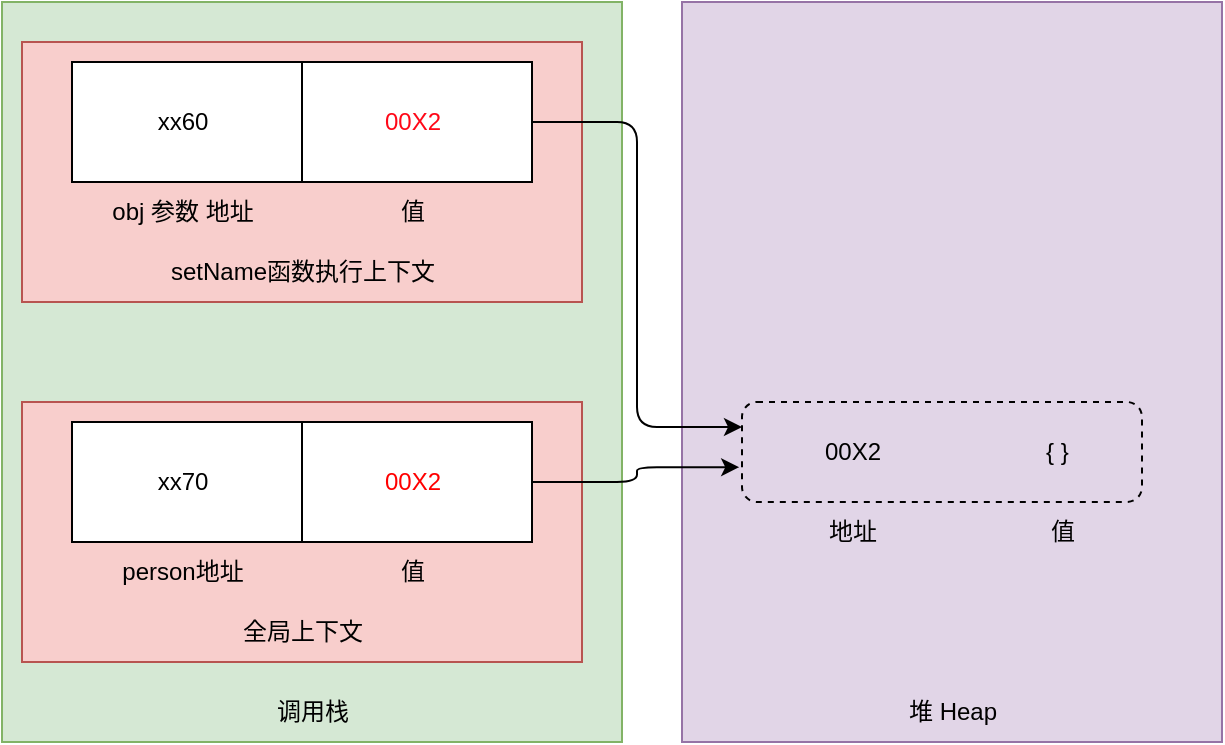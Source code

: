 <mxfile version="20.5.1" type="github">
  <diagram id="Zebp7ziqv2WH2bwczBr7" name="第 1 页">
    <mxGraphModel dx="1426" dy="794" grid="1" gridSize="10" guides="1" tooltips="1" connect="1" arrows="1" fold="1" page="1" pageScale="1" pageWidth="3300" pageHeight="4681" math="0" shadow="0">
      <root>
        <mxCell id="0" />
        <mxCell id="1" parent="0" />
        <mxCell id="Zr-PAs9rJy96_F0W5X41-1" value="" style="rounded=0;whiteSpace=wrap;html=1;fillColor=#d5e8d4;strokeColor=#82b366;" vertex="1" parent="1">
          <mxGeometry x="520" y="160" width="310" height="370" as="geometry" />
        </mxCell>
        <mxCell id="Zr-PAs9rJy96_F0W5X41-2" value="调用栈" style="text;html=1;align=center;verticalAlign=middle;resizable=0;points=[];autosize=1;strokeColor=none;fillColor=none;fontColor=#000000;" vertex="1" parent="1">
          <mxGeometry x="645" y="500" width="60" height="30" as="geometry" />
        </mxCell>
        <mxCell id="Zr-PAs9rJy96_F0W5X41-3" value="" style="whiteSpace=wrap;html=1;fillColor=#f8cecc;strokeColor=#b85450;" vertex="1" parent="1">
          <mxGeometry x="530" y="180" width="280" height="130" as="geometry" />
        </mxCell>
        <mxCell id="Zr-PAs9rJy96_F0W5X41-4" value="setName函数执行上下文" style="text;html=1;align=center;verticalAlign=middle;resizable=0;points=[];autosize=1;strokeColor=none;fillColor=none;fontColor=#000000;" vertex="1" parent="1">
          <mxGeometry x="590" y="280" width="160" height="30" as="geometry" />
        </mxCell>
        <mxCell id="Zr-PAs9rJy96_F0W5X41-5" value="" style="group" vertex="1" connectable="0" parent="1">
          <mxGeometry x="555" y="280" width="230" height="60" as="geometry" />
        </mxCell>
        <mxCell id="Zr-PAs9rJy96_F0W5X41-6" value="" style="group" vertex="1" connectable="0" parent="Zr-PAs9rJy96_F0W5X41-5">
          <mxGeometry y="-90" width="230" height="60" as="geometry" />
        </mxCell>
        <mxCell id="Zr-PAs9rJy96_F0W5X41-7" value="" style="rounded=0;whiteSpace=wrap;html=1;fontColor=#000000;" vertex="1" parent="Zr-PAs9rJy96_F0W5X41-6">
          <mxGeometry width="230" height="60" as="geometry" />
        </mxCell>
        <mxCell id="Zr-PAs9rJy96_F0W5X41-8" value="xx60" style="text;html=1;align=center;verticalAlign=middle;resizable=0;points=[];autosize=1;strokeColor=none;fillColor=none;fontColor=#000000;" vertex="1" parent="Zr-PAs9rJy96_F0W5X41-6">
          <mxGeometry x="30" y="15" width="50" height="30" as="geometry" />
        </mxCell>
        <mxCell id="Zr-PAs9rJy96_F0W5X41-9" value="&lt;font color=&quot;#ff0818&quot;&gt;00X2&lt;/font&gt;" style="text;html=1;align=center;verticalAlign=middle;resizable=0;points=[];autosize=1;strokeColor=none;fillColor=none;fontColor=#000000;" vertex="1" parent="Zr-PAs9rJy96_F0W5X41-6">
          <mxGeometry x="145" y="15" width="50" height="30" as="geometry" />
        </mxCell>
        <mxCell id="Zr-PAs9rJy96_F0W5X41-10" value="" style="endArrow=none;html=1;rounded=0;fontColor=#000000;entryX=0.5;entryY=0;entryDx=0;entryDy=0;exitX=0.5;exitY=1;exitDx=0;exitDy=0;" edge="1" parent="Zr-PAs9rJy96_F0W5X41-6" source="Zr-PAs9rJy96_F0W5X41-7" target="Zr-PAs9rJy96_F0W5X41-7">
          <mxGeometry width="50" height="50" relative="1" as="geometry">
            <mxPoint x="260" y="500" as="sourcePoint" />
            <mxPoint x="310" y="450" as="targetPoint" />
          </mxGeometry>
        </mxCell>
        <mxCell id="Zr-PAs9rJy96_F0W5X41-11" value="" style="rounded=0;whiteSpace=wrap;html=1;fillColor=#e1d5e7;strokeColor=#9673a6;labelBackgroundColor=default;" vertex="1" parent="1">
          <mxGeometry x="860" y="160" width="270" height="370" as="geometry" />
        </mxCell>
        <mxCell id="Zr-PAs9rJy96_F0W5X41-12" value="00X2" style="text;html=1;align=center;verticalAlign=middle;resizable=0;points=[];autosize=1;strokeColor=none;fillColor=none;fontColor=#000000;" vertex="1" parent="1">
          <mxGeometry x="920" y="370" width="50" height="30" as="geometry" />
        </mxCell>
        <mxCell id="Zr-PAs9rJy96_F0W5X41-13" value="堆 Heap" style="text;html=1;align=center;verticalAlign=middle;resizable=0;points=[];autosize=1;strokeColor=none;fillColor=none;fontColor=#000000;" vertex="1" parent="1">
          <mxGeometry x="960" y="500" width="70" height="30" as="geometry" />
        </mxCell>
        <mxCell id="Zr-PAs9rJy96_F0W5X41-14" value="{ }" style="text;html=1;align=left;verticalAlign=middle;resizable=0;points=[];autosize=1;strokeColor=none;fillColor=none;fontColor=#000000;" vertex="1" parent="1">
          <mxGeometry x="1040" y="370" width="30" height="30" as="geometry" />
        </mxCell>
        <mxCell id="Zr-PAs9rJy96_F0W5X41-15" value="obj 参数 地址" style="text;html=1;align=center;verticalAlign=middle;resizable=0;points=[];autosize=1;strokeColor=none;fillColor=none;fontColor=#000000;" vertex="1" parent="1">
          <mxGeometry x="565" y="250" width="90" height="30" as="geometry" />
        </mxCell>
        <mxCell id="Zr-PAs9rJy96_F0W5X41-16" value="" style="rounded=1;whiteSpace=wrap;html=1;fillColor=none;dashed=1;" vertex="1" parent="1">
          <mxGeometry x="890" y="360" width="200" height="50" as="geometry" />
        </mxCell>
        <mxCell id="Zr-PAs9rJy96_F0W5X41-17" value="值" style="text;html=1;align=center;verticalAlign=middle;resizable=0;points=[];autosize=1;strokeColor=none;fillColor=none;fontColor=#000000;" vertex="1" parent="1">
          <mxGeometry x="705" y="250" width="40" height="30" as="geometry" />
        </mxCell>
        <mxCell id="Zr-PAs9rJy96_F0W5X41-18" value="地址" style="text;html=1;align=center;verticalAlign=middle;resizable=0;points=[];autosize=1;strokeColor=none;fillColor=none;fontColor=#000000;" vertex="1" parent="1">
          <mxGeometry x="920" y="410" width="50" height="30" as="geometry" />
        </mxCell>
        <mxCell id="Zr-PAs9rJy96_F0W5X41-19" value="值" style="text;html=1;align=center;verticalAlign=middle;resizable=0;points=[];autosize=1;strokeColor=none;fillColor=none;fontColor=#000000;" vertex="1" parent="1">
          <mxGeometry x="1030" y="410" width="40" height="30" as="geometry" />
        </mxCell>
        <mxCell id="Zr-PAs9rJy96_F0W5X41-20" value="" style="whiteSpace=wrap;html=1;fillColor=#f8cecc;strokeColor=#b85450;" vertex="1" parent="1">
          <mxGeometry x="530" y="360" width="280" height="130" as="geometry" />
        </mxCell>
        <mxCell id="Zr-PAs9rJy96_F0W5X41-21" value="全局上下文" style="text;html=1;align=center;verticalAlign=middle;resizable=0;points=[];autosize=1;strokeColor=none;fillColor=none;fontColor=#000000;" vertex="1" parent="1">
          <mxGeometry x="630" y="460" width="80" height="30" as="geometry" />
        </mxCell>
        <mxCell id="Zr-PAs9rJy96_F0W5X41-22" value="" style="group" vertex="1" connectable="0" parent="1">
          <mxGeometry x="555" y="370" width="230" height="60" as="geometry" />
        </mxCell>
        <mxCell id="Zr-PAs9rJy96_F0W5X41-23" value="" style="rounded=0;whiteSpace=wrap;html=1;fontColor=#000000;" vertex="1" parent="Zr-PAs9rJy96_F0W5X41-22">
          <mxGeometry width="230" height="60" as="geometry" />
        </mxCell>
        <mxCell id="Zr-PAs9rJy96_F0W5X41-24" value="xx70" style="text;html=1;align=center;verticalAlign=middle;resizable=0;points=[];autosize=1;strokeColor=none;fillColor=none;fontColor=#000000;" vertex="1" parent="Zr-PAs9rJy96_F0W5X41-22">
          <mxGeometry x="30" y="15" width="50" height="30" as="geometry" />
        </mxCell>
        <mxCell id="Zr-PAs9rJy96_F0W5X41-25" value="&lt;font color=&quot;#ff0000&quot;&gt;00X2&lt;/font&gt;" style="text;html=1;align=center;verticalAlign=middle;resizable=0;points=[];autosize=1;strokeColor=none;fillColor=none;fontColor=#000000;" vertex="1" parent="Zr-PAs9rJy96_F0W5X41-22">
          <mxGeometry x="145" y="15" width="50" height="30" as="geometry" />
        </mxCell>
        <mxCell id="Zr-PAs9rJy96_F0W5X41-26" value="" style="endArrow=none;html=1;rounded=0;fontColor=#000000;entryX=0.5;entryY=0;entryDx=0;entryDy=0;exitX=0.5;exitY=1;exitDx=0;exitDy=0;" edge="1" parent="Zr-PAs9rJy96_F0W5X41-22" source="Zr-PAs9rJy96_F0W5X41-23" target="Zr-PAs9rJy96_F0W5X41-23">
          <mxGeometry width="50" height="50" relative="1" as="geometry">
            <mxPoint x="260" y="500" as="sourcePoint" />
            <mxPoint x="310" y="450" as="targetPoint" />
          </mxGeometry>
        </mxCell>
        <mxCell id="Zr-PAs9rJy96_F0W5X41-27" value="person地址" style="text;html=1;align=center;verticalAlign=middle;resizable=0;points=[];autosize=1;strokeColor=none;fillColor=none;fontColor=#000000;" vertex="1" parent="1">
          <mxGeometry x="570" y="430" width="80" height="30" as="geometry" />
        </mxCell>
        <mxCell id="Zr-PAs9rJy96_F0W5X41-28" value="值" style="text;html=1;align=center;verticalAlign=middle;resizable=0;points=[];autosize=1;strokeColor=none;fillColor=none;fontColor=#000000;" vertex="1" parent="1">
          <mxGeometry x="705" y="430" width="40" height="30" as="geometry" />
        </mxCell>
        <mxCell id="Zr-PAs9rJy96_F0W5X41-29" style="edgeStyle=orthogonalEdgeStyle;rounded=1;orthogonalLoop=1;jettySize=auto;html=1;exitX=1;exitY=0.5;exitDx=0;exitDy=0;entryX=0;entryY=0.25;entryDx=0;entryDy=0;fontColor=#FF0000;" edge="1" parent="1" source="Zr-PAs9rJy96_F0W5X41-7" target="Zr-PAs9rJy96_F0W5X41-16">
          <mxGeometry relative="1" as="geometry" />
        </mxCell>
        <mxCell id="Zr-PAs9rJy96_F0W5X41-30" style="edgeStyle=orthogonalEdgeStyle;rounded=1;orthogonalLoop=1;jettySize=auto;html=1;exitX=1;exitY=0.5;exitDx=0;exitDy=0;entryX=-0.007;entryY=0.652;entryDx=0;entryDy=0;entryPerimeter=0;fontColor=#FF0000;" edge="1" parent="1" source="Zr-PAs9rJy96_F0W5X41-23" target="Zr-PAs9rJy96_F0W5X41-16">
          <mxGeometry relative="1" as="geometry" />
        </mxCell>
      </root>
    </mxGraphModel>
  </diagram>
</mxfile>

